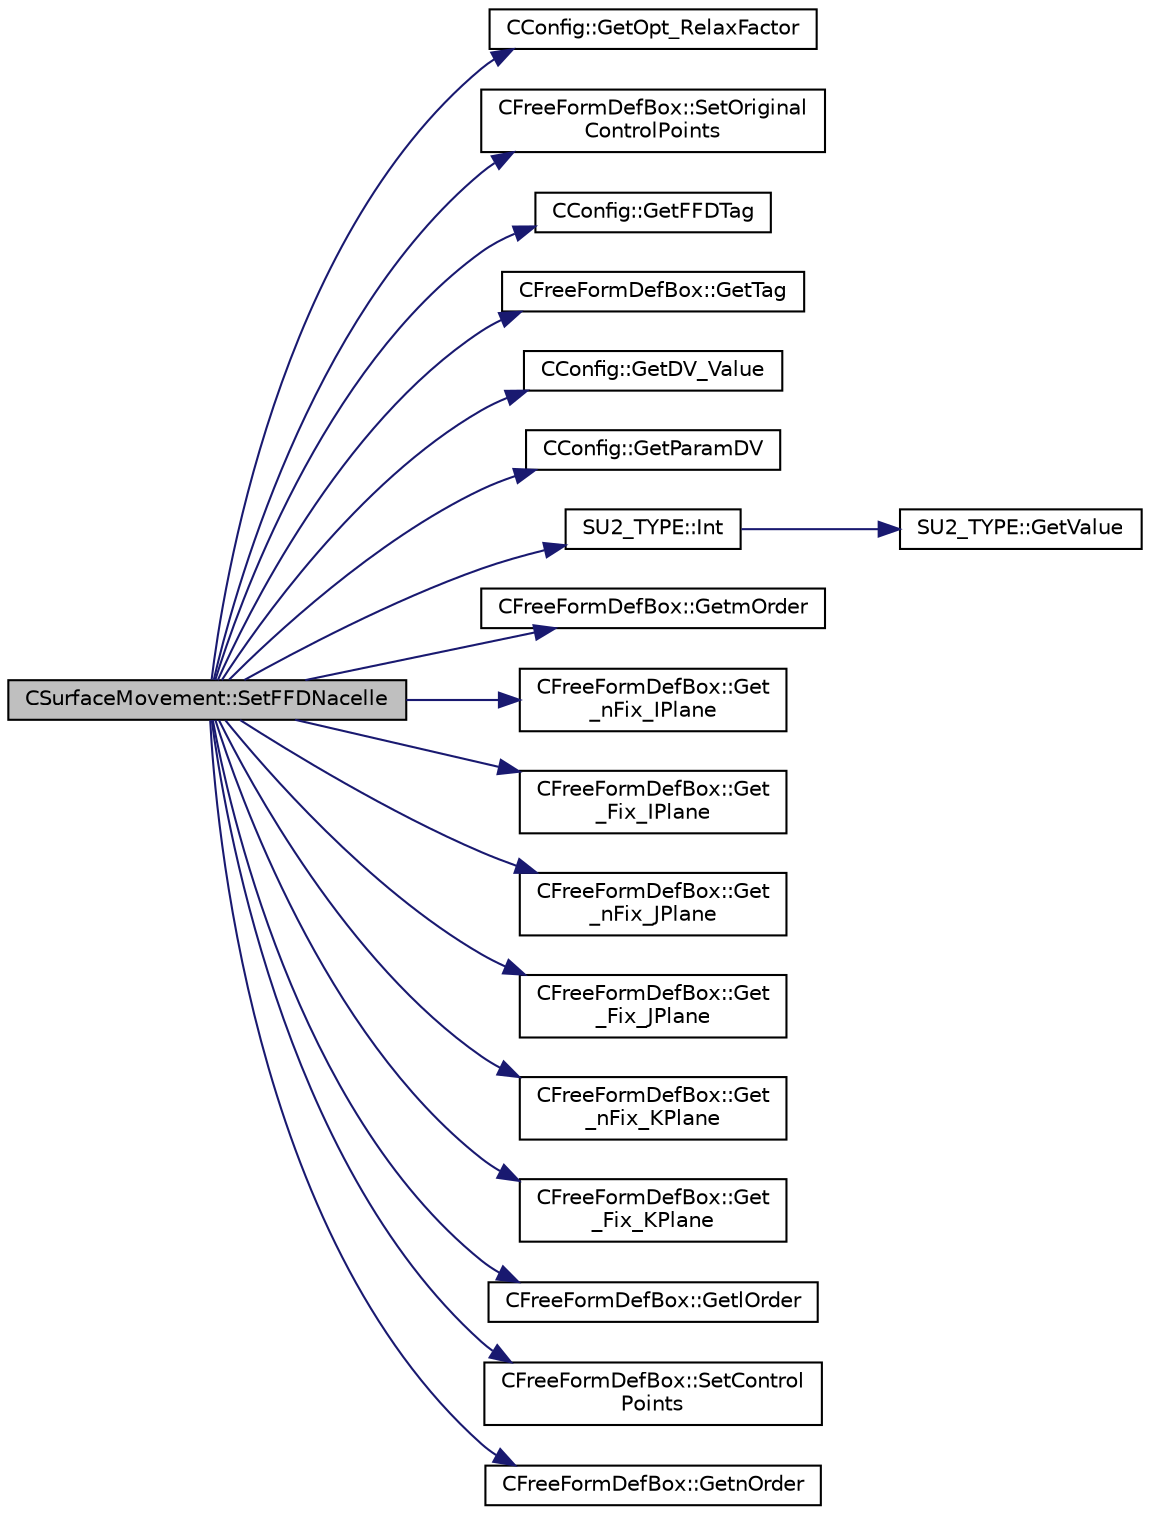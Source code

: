 digraph "CSurfaceMovement::SetFFDNacelle"
{
  edge [fontname="Helvetica",fontsize="10",labelfontname="Helvetica",labelfontsize="10"];
  node [fontname="Helvetica",fontsize="10",shape=record];
  rankdir="LR";
  Node615 [label="CSurfaceMovement::SetFFDNacelle",height=0.2,width=0.4,color="black", fillcolor="grey75", style="filled", fontcolor="black"];
  Node615 -> Node616 [color="midnightblue",fontsize="10",style="solid",fontname="Helvetica"];
  Node616 [label="CConfig::GetOpt_RelaxFactor",height=0.2,width=0.4,color="black", fillcolor="white", style="filled",URL="$class_c_config.html#affef7bc6016955cb0cf49b3f774bc45a",tooltip="Get the scale factor for the line search. "];
  Node615 -> Node617 [color="midnightblue",fontsize="10",style="solid",fontname="Helvetica"];
  Node617 [label="CFreeFormDefBox::SetOriginal\lControlPoints",height=0.2,width=0.4,color="black", fillcolor="white", style="filled",URL="$class_c_free_form_def_box.html#a566aa1c4308811bbd18a88e063cd8a63",tooltip="Set the original value of the control points. "];
  Node615 -> Node618 [color="midnightblue",fontsize="10",style="solid",fontname="Helvetica"];
  Node618 [label="CConfig::GetFFDTag",height=0.2,width=0.4,color="black", fillcolor="white", style="filled",URL="$class_c_config.html#aac151bc1508af471b8bd6cf67c82bff1",tooltip="Get the FFD Tag of a particular design variable. "];
  Node615 -> Node619 [color="midnightblue",fontsize="10",style="solid",fontname="Helvetica"];
  Node619 [label="CFreeFormDefBox::GetTag",height=0.2,width=0.4,color="black", fillcolor="white", style="filled",URL="$class_c_free_form_def_box.html#a39f3ec89ecaa4c20ca0bf115153f1fb5",tooltip="Get the tag that identify a FFDBox. "];
  Node615 -> Node620 [color="midnightblue",fontsize="10",style="solid",fontname="Helvetica"];
  Node620 [label="CConfig::GetDV_Value",height=0.2,width=0.4,color="black", fillcolor="white", style="filled",URL="$class_c_config.html#ac50165b44d1c286c810585b89cd68f33",tooltip="Value of the design variable step, we use this value in design problems. "];
  Node615 -> Node621 [color="midnightblue",fontsize="10",style="solid",fontname="Helvetica"];
  Node621 [label="CConfig::GetParamDV",height=0.2,width=0.4,color="black", fillcolor="white", style="filled",URL="$class_c_config.html#a55ab8fc511c17d4b07ef0b5eea793e61",tooltip="Get a parameter of the particular design variable. "];
  Node615 -> Node622 [color="midnightblue",fontsize="10",style="solid",fontname="Helvetica"];
  Node622 [label="SU2_TYPE::Int",height=0.2,width=0.4,color="black", fillcolor="white", style="filled",URL="$namespace_s_u2___t_y_p_e.html#a6b48817766d8a6486caa2807a52f6bae",tooltip="Casts the primitive value to int (uses GetValue, already implemented for each type). "];
  Node622 -> Node623 [color="midnightblue",fontsize="10",style="solid",fontname="Helvetica"];
  Node623 [label="SU2_TYPE::GetValue",height=0.2,width=0.4,color="black", fillcolor="white", style="filled",URL="$namespace_s_u2___t_y_p_e.html#a0ed43473f5a450ce028d088427bf10cb",tooltip="Get the (primitive) value of the datatype (needs to be implemented for each new type). "];
  Node615 -> Node624 [color="midnightblue",fontsize="10",style="solid",fontname="Helvetica"];
  Node624 [label="CFreeFormDefBox::GetmOrder",height=0.2,width=0.4,color="black", fillcolor="white", style="filled",URL="$class_c_free_form_def_box.html#ad0a84141a7cc5d231050ed04a3eb1a5d",tooltip="Get the order in the m direction of the FFD FFDBox. "];
  Node615 -> Node625 [color="midnightblue",fontsize="10",style="solid",fontname="Helvetica"];
  Node625 [label="CFreeFormDefBox::Get\l_nFix_IPlane",height=0.2,width=0.4,color="black", fillcolor="white", style="filled",URL="$class_c_free_form_def_box.html#a6b8ff65cc97f1dc3197f1bbf66f042a2",tooltip="Define the I planes to to fix in a FFD box. "];
  Node615 -> Node626 [color="midnightblue",fontsize="10",style="solid",fontname="Helvetica"];
  Node626 [label="CFreeFormDefBox::Get\l_Fix_IPlane",height=0.2,width=0.4,color="black", fillcolor="white", style="filled",URL="$class_c_free_form_def_box.html#a378f6cbeb8c62956a9bd9e3c8ba318f7",tooltip="Define the I planes to to fix in a FFD box. "];
  Node615 -> Node627 [color="midnightblue",fontsize="10",style="solid",fontname="Helvetica"];
  Node627 [label="CFreeFormDefBox::Get\l_nFix_JPlane",height=0.2,width=0.4,color="black", fillcolor="white", style="filled",URL="$class_c_free_form_def_box.html#a15483c5ccbe6bb2d8efd1db0ee47f291",tooltip="Define the I planes to to fix in a FFD box. "];
  Node615 -> Node628 [color="midnightblue",fontsize="10",style="solid",fontname="Helvetica"];
  Node628 [label="CFreeFormDefBox::Get\l_Fix_JPlane",height=0.2,width=0.4,color="black", fillcolor="white", style="filled",URL="$class_c_free_form_def_box.html#aaea48205eeab5e59fc82824a3272d3fe",tooltip="Define the I planes to to fix in a FFD box. "];
  Node615 -> Node629 [color="midnightblue",fontsize="10",style="solid",fontname="Helvetica"];
  Node629 [label="CFreeFormDefBox::Get\l_nFix_KPlane",height=0.2,width=0.4,color="black", fillcolor="white", style="filled",URL="$class_c_free_form_def_box.html#a5231193062a8d1bb9d486c4e6bb92812",tooltip="Define the I planes to to fix in a FFD box. "];
  Node615 -> Node630 [color="midnightblue",fontsize="10",style="solid",fontname="Helvetica"];
  Node630 [label="CFreeFormDefBox::Get\l_Fix_KPlane",height=0.2,width=0.4,color="black", fillcolor="white", style="filled",URL="$class_c_free_form_def_box.html#aca911efe2b1562e4cca8ad9e3798b75f",tooltip="Define the I planes to to fix in a FFD box. "];
  Node615 -> Node631 [color="midnightblue",fontsize="10",style="solid",fontname="Helvetica"];
  Node631 [label="CFreeFormDefBox::GetlOrder",height=0.2,width=0.4,color="black", fillcolor="white", style="filled",URL="$class_c_free_form_def_box.html#a41ba3a93be7707d12dd8582aac84b28b",tooltip="Get the order in the l direction of the FFD FFDBox. "];
  Node615 -> Node632 [color="midnightblue",fontsize="10",style="solid",fontname="Helvetica"];
  Node632 [label="CFreeFormDefBox::SetControl\lPoints",height=0.2,width=0.4,color="black", fillcolor="white", style="filled",URL="$class_c_free_form_def_box.html#aed1fd6c02ebdf7d2124e6b509179e8ad",tooltip="Set the new value of the coordinates of the control points. "];
  Node615 -> Node633 [color="midnightblue",fontsize="10",style="solid",fontname="Helvetica"];
  Node633 [label="CFreeFormDefBox::GetnOrder",height=0.2,width=0.4,color="black", fillcolor="white", style="filled",URL="$class_c_free_form_def_box.html#ab077841e1b5c6d82234c5c0f92a61e35",tooltip="Get the order in the n direction of the FFD FFDBox. "];
}
